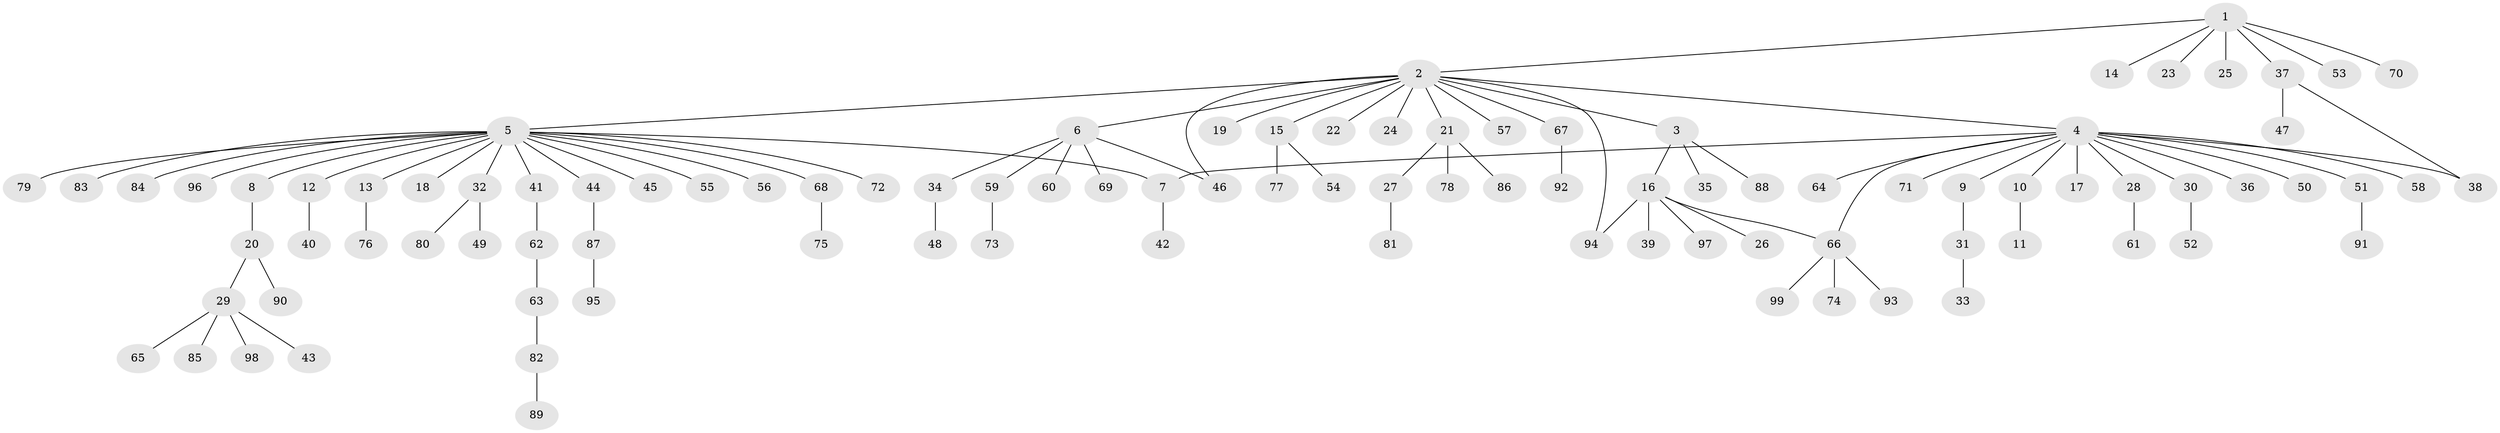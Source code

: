 // coarse degree distribution, {9: 0.034482758620689655, 1: 0.896551724137931, 4: 0.034482758620689655, 17: 0.034482758620689655}
// Generated by graph-tools (version 1.1) at 2025/51/03/04/25 21:51:20]
// undirected, 99 vertices, 103 edges
graph export_dot {
graph [start="1"]
  node [color=gray90,style=filled];
  1;
  2;
  3;
  4;
  5;
  6;
  7;
  8;
  9;
  10;
  11;
  12;
  13;
  14;
  15;
  16;
  17;
  18;
  19;
  20;
  21;
  22;
  23;
  24;
  25;
  26;
  27;
  28;
  29;
  30;
  31;
  32;
  33;
  34;
  35;
  36;
  37;
  38;
  39;
  40;
  41;
  42;
  43;
  44;
  45;
  46;
  47;
  48;
  49;
  50;
  51;
  52;
  53;
  54;
  55;
  56;
  57;
  58;
  59;
  60;
  61;
  62;
  63;
  64;
  65;
  66;
  67;
  68;
  69;
  70;
  71;
  72;
  73;
  74;
  75;
  76;
  77;
  78;
  79;
  80;
  81;
  82;
  83;
  84;
  85;
  86;
  87;
  88;
  89;
  90;
  91;
  92;
  93;
  94;
  95;
  96;
  97;
  98;
  99;
  1 -- 2;
  1 -- 14;
  1 -- 23;
  1 -- 25;
  1 -- 37;
  1 -- 53;
  1 -- 70;
  2 -- 3;
  2 -- 4;
  2 -- 5;
  2 -- 6;
  2 -- 15;
  2 -- 19;
  2 -- 21;
  2 -- 22;
  2 -- 24;
  2 -- 46;
  2 -- 57;
  2 -- 67;
  2 -- 94;
  3 -- 16;
  3 -- 35;
  3 -- 88;
  4 -- 7;
  4 -- 9;
  4 -- 10;
  4 -- 17;
  4 -- 28;
  4 -- 30;
  4 -- 36;
  4 -- 38;
  4 -- 50;
  4 -- 51;
  4 -- 58;
  4 -- 64;
  4 -- 66;
  4 -- 71;
  5 -- 7;
  5 -- 8;
  5 -- 12;
  5 -- 13;
  5 -- 18;
  5 -- 32;
  5 -- 41;
  5 -- 44;
  5 -- 45;
  5 -- 55;
  5 -- 56;
  5 -- 68;
  5 -- 72;
  5 -- 79;
  5 -- 83;
  5 -- 84;
  5 -- 96;
  6 -- 34;
  6 -- 46;
  6 -- 59;
  6 -- 60;
  6 -- 69;
  7 -- 42;
  8 -- 20;
  9 -- 31;
  10 -- 11;
  12 -- 40;
  13 -- 76;
  15 -- 54;
  15 -- 77;
  16 -- 26;
  16 -- 39;
  16 -- 66;
  16 -- 94;
  16 -- 97;
  20 -- 29;
  20 -- 90;
  21 -- 27;
  21 -- 78;
  21 -- 86;
  27 -- 81;
  28 -- 61;
  29 -- 43;
  29 -- 65;
  29 -- 85;
  29 -- 98;
  30 -- 52;
  31 -- 33;
  32 -- 49;
  32 -- 80;
  34 -- 48;
  37 -- 38;
  37 -- 47;
  41 -- 62;
  44 -- 87;
  51 -- 91;
  59 -- 73;
  62 -- 63;
  63 -- 82;
  66 -- 74;
  66 -- 93;
  66 -- 99;
  67 -- 92;
  68 -- 75;
  82 -- 89;
  87 -- 95;
}
